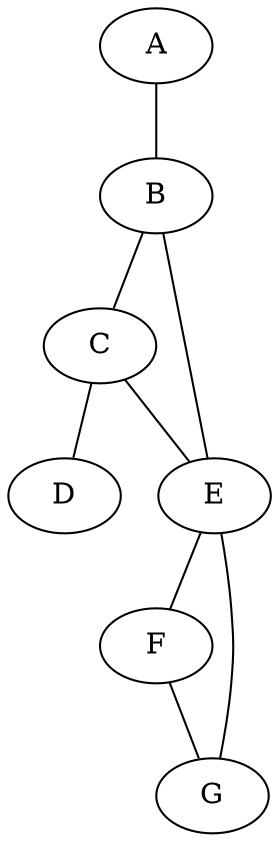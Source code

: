 graph G {
    A [color=Vermelho];
    B [color=Azul];
    C [color=Vermelho];
    D [color=Azul];
    E [color=Amarelo];
    F [color=Vermelho];
    G [color=Azul];
    A -- B;
    B -- C;
    B -- E;
    C -- D;
    C -- E;
    E -- F;
    E -- G;
    F -- G;
}
